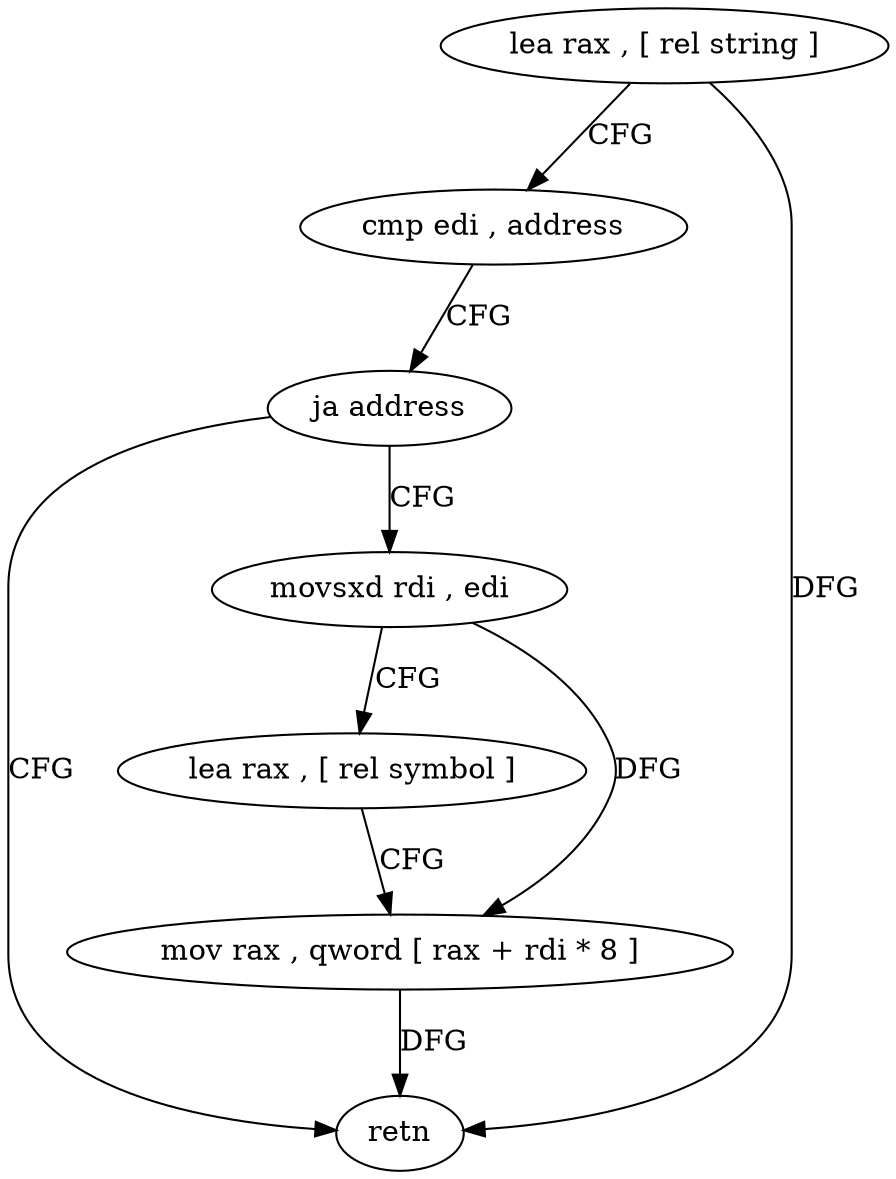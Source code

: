 digraph "func" {
"4304915" [label = "lea rax , [ rel string ]" ]
"4304922" [label = "cmp edi , address" ]
"4304925" [label = "ja address" ]
"4304941" [label = "retn" ]
"4304927" [label = "movsxd rdi , edi" ]
"4304930" [label = "lea rax , [ rel symbol ]" ]
"4304937" [label = "mov rax , qword [ rax + rdi * 8 ]" ]
"4304915" -> "4304922" [ label = "CFG" ]
"4304915" -> "4304941" [ label = "DFG" ]
"4304922" -> "4304925" [ label = "CFG" ]
"4304925" -> "4304941" [ label = "CFG" ]
"4304925" -> "4304927" [ label = "CFG" ]
"4304927" -> "4304930" [ label = "CFG" ]
"4304927" -> "4304937" [ label = "DFG" ]
"4304930" -> "4304937" [ label = "CFG" ]
"4304937" -> "4304941" [ label = "DFG" ]
}
